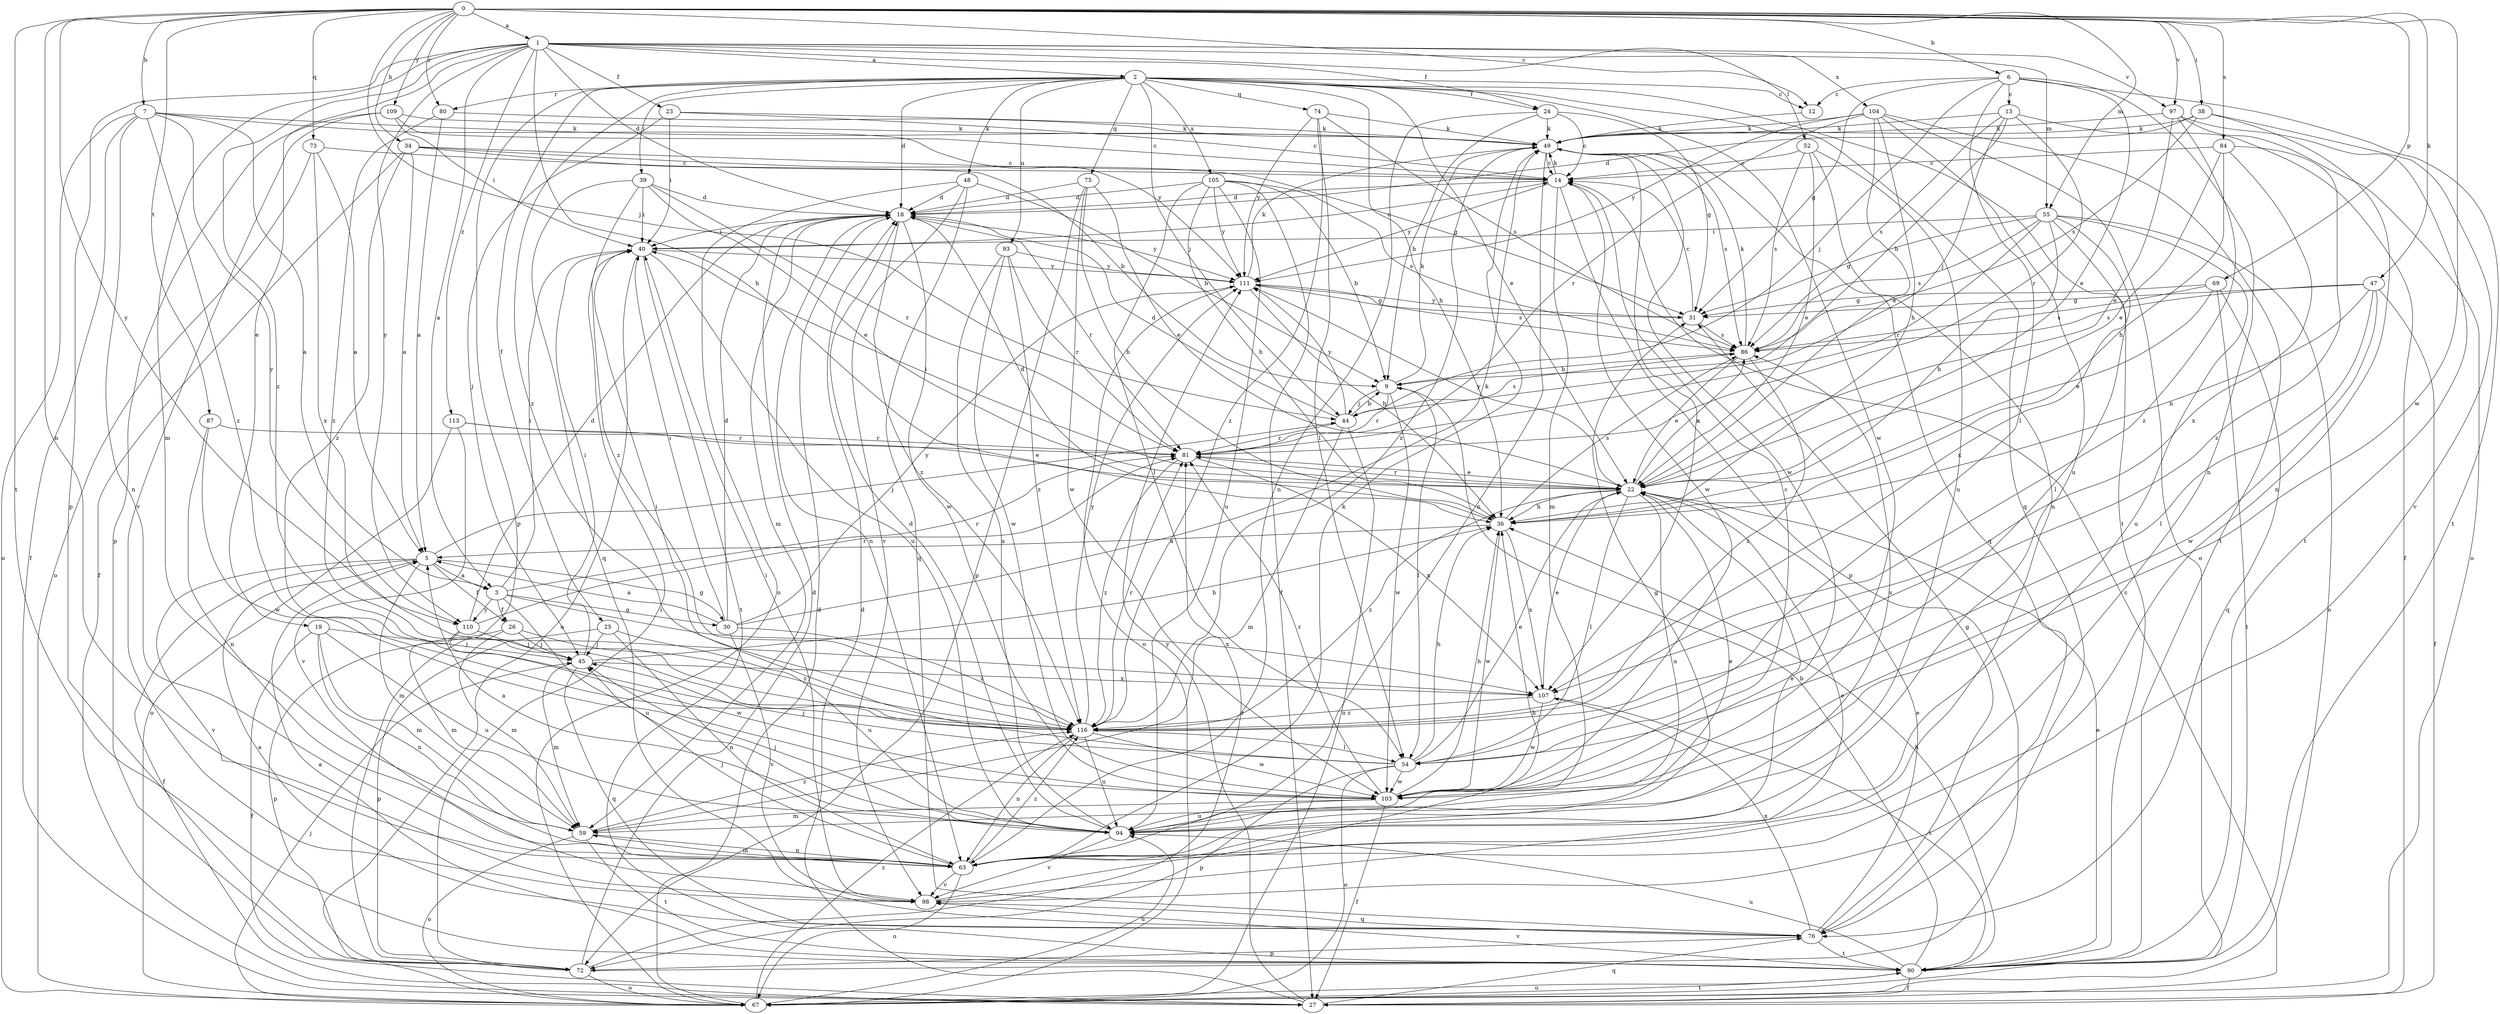 strict digraph  {
0;
1;
2;
3;
5;
6;
7;
9;
12;
13;
14;
18;
19;
22;
23;
24;
25;
26;
27;
30;
31;
34;
36;
38;
39;
40;
44;
45;
47;
48;
49;
52;
54;
55;
59;
63;
67;
69;
72;
73;
74;
75;
76;
80;
81;
84;
86;
87;
90;
93;
94;
97;
98;
103;
104;
105;
107;
109;
110;
111;
113;
116;
0 -> 1  [label=a];
0 -> 6  [label=b];
0 -> 7  [label=b];
0 -> 12  [label=c];
0 -> 34  [label=h];
0 -> 38  [label=i];
0 -> 44  [label=j];
0 -> 47  [label=k];
0 -> 55  [label=m];
0 -> 63  [label=n];
0 -> 69  [label=p];
0 -> 73  [label=q];
0 -> 80  [label=r];
0 -> 84  [label=s];
0 -> 87  [label=t];
0 -> 90  [label=t];
0 -> 97  [label=v];
0 -> 103  [label=w];
0 -> 109  [label=y];
0 -> 110  [label=y];
1 -> 2  [label=a];
1 -> 3  [label=a];
1 -> 18  [label=d];
1 -> 19  [label=e];
1 -> 23  [label=f];
1 -> 24  [label=f];
1 -> 36  [label=h];
1 -> 52  [label=l];
1 -> 55  [label=m];
1 -> 59  [label=m];
1 -> 72  [label=p];
1 -> 97  [label=v];
1 -> 104  [label=x];
1 -> 110  [label=y];
1 -> 113  [label=z];
1 -> 116  [label=z];
2 -> 12  [label=c];
2 -> 18  [label=d];
2 -> 22  [label=e];
2 -> 24  [label=f];
2 -> 25  [label=f];
2 -> 36  [label=h];
2 -> 39  [label=i];
2 -> 44  [label=j];
2 -> 48  [label=k];
2 -> 72  [label=p];
2 -> 74  [label=q];
2 -> 75  [label=q];
2 -> 76  [label=q];
2 -> 80  [label=r];
2 -> 90  [label=t];
2 -> 93  [label=u];
2 -> 103  [label=w];
2 -> 105  [label=x];
2 -> 116  [label=z];
3 -> 26  [label=f];
3 -> 30  [label=g];
3 -> 40  [label=i];
3 -> 81  [label=r];
3 -> 94  [label=u];
3 -> 107  [label=x];
3 -> 110  [label=y];
5 -> 3  [label=a];
5 -> 26  [label=f];
5 -> 27  [label=f];
5 -> 30  [label=g];
5 -> 44  [label=j];
5 -> 59  [label=m];
5 -> 98  [label=v];
6 -> 12  [label=c];
6 -> 13  [label=c];
6 -> 22  [label=e];
6 -> 31  [label=g];
6 -> 44  [label=j];
6 -> 54  [label=l];
6 -> 63  [label=n];
6 -> 90  [label=t];
7 -> 3  [label=a];
7 -> 27  [label=f];
7 -> 49  [label=k];
7 -> 63  [label=n];
7 -> 67  [label=o];
7 -> 110  [label=y];
7 -> 111  [label=y];
7 -> 116  [label=z];
9 -> 44  [label=j];
9 -> 49  [label=k];
9 -> 54  [label=l];
9 -> 81  [label=r];
9 -> 103  [label=w];
12 -> 49  [label=k];
13 -> 9  [label=b];
13 -> 27  [label=f];
13 -> 44  [label=j];
13 -> 49  [label=k];
13 -> 81  [label=r];
13 -> 86  [label=s];
14 -> 18  [label=d];
14 -> 49  [label=k];
14 -> 59  [label=m];
14 -> 72  [label=p];
14 -> 103  [label=w];
14 -> 111  [label=y];
18 -> 40  [label=i];
18 -> 59  [label=m];
18 -> 63  [label=n];
18 -> 81  [label=r];
18 -> 103  [label=w];
18 -> 111  [label=y];
18 -> 116  [label=z];
19 -> 27  [label=f];
19 -> 45  [label=j];
19 -> 59  [label=m];
19 -> 63  [label=n];
19 -> 94  [label=u];
22 -> 36  [label=h];
22 -> 40  [label=i];
22 -> 54  [label=l];
22 -> 81  [label=r];
22 -> 86  [label=s];
22 -> 94  [label=u];
22 -> 111  [label=y];
22 -> 116  [label=z];
23 -> 14  [label=c];
23 -> 40  [label=i];
23 -> 45  [label=j];
23 -> 49  [label=k];
24 -> 9  [label=b];
24 -> 14  [label=c];
24 -> 31  [label=g];
24 -> 49  [label=k];
24 -> 63  [label=n];
25 -> 45  [label=j];
25 -> 63  [label=n];
25 -> 72  [label=p];
25 -> 94  [label=u];
26 -> 45  [label=j];
26 -> 59  [label=m];
26 -> 72  [label=p];
26 -> 116  [label=z];
27 -> 14  [label=c];
27 -> 18  [label=d];
27 -> 76  [label=q];
27 -> 111  [label=y];
30 -> 5  [label=a];
30 -> 18  [label=d];
30 -> 40  [label=i];
30 -> 49  [label=k];
30 -> 98  [label=v];
30 -> 111  [label=y];
30 -> 116  [label=z];
31 -> 14  [label=c];
31 -> 86  [label=s];
31 -> 111  [label=y];
34 -> 5  [label=a];
34 -> 9  [label=b];
34 -> 14  [label=c];
34 -> 27  [label=f];
34 -> 31  [label=g];
34 -> 116  [label=z];
36 -> 5  [label=a];
36 -> 18  [label=d];
36 -> 86  [label=s];
36 -> 103  [label=w];
36 -> 107  [label=x];
38 -> 18  [label=d];
38 -> 49  [label=k];
38 -> 63  [label=n];
38 -> 86  [label=s];
38 -> 98  [label=v];
39 -> 18  [label=d];
39 -> 22  [label=e];
39 -> 40  [label=i];
39 -> 76  [label=q];
39 -> 81  [label=r];
39 -> 116  [label=z];
40 -> 14  [label=c];
40 -> 67  [label=o];
40 -> 90  [label=t];
40 -> 94  [label=u];
40 -> 111  [label=y];
44 -> 9  [label=b];
44 -> 18  [label=d];
44 -> 59  [label=m];
44 -> 67  [label=o];
44 -> 81  [label=r];
44 -> 86  [label=s];
44 -> 111  [label=y];
45 -> 36  [label=h];
45 -> 40  [label=i];
45 -> 59  [label=m];
45 -> 76  [label=q];
45 -> 107  [label=x];
47 -> 27  [label=f];
47 -> 31  [label=g];
47 -> 36  [label=h];
47 -> 54  [label=l];
47 -> 86  [label=s];
47 -> 103  [label=w];
48 -> 9  [label=b];
48 -> 18  [label=d];
48 -> 67  [label=o];
48 -> 76  [label=q];
48 -> 98  [label=v];
49 -> 14  [label=c];
49 -> 63  [label=n];
49 -> 76  [label=q];
49 -> 86  [label=s];
49 -> 103  [label=w];
49 -> 107  [label=x];
49 -> 116  [label=z];
52 -> 14  [label=c];
52 -> 22  [label=e];
52 -> 63  [label=n];
52 -> 86  [label=s];
52 -> 94  [label=u];
54 -> 22  [label=e];
54 -> 36  [label=h];
54 -> 40  [label=i];
54 -> 45  [label=j];
54 -> 67  [label=o];
54 -> 72  [label=p];
54 -> 103  [label=w];
55 -> 31  [label=g];
55 -> 36  [label=h];
55 -> 40  [label=i];
55 -> 54  [label=l];
55 -> 67  [label=o];
55 -> 81  [label=r];
55 -> 86  [label=s];
55 -> 94  [label=u];
55 -> 107  [label=x];
59 -> 63  [label=n];
59 -> 67  [label=o];
59 -> 90  [label=t];
59 -> 116  [label=z];
63 -> 22  [label=e];
63 -> 31  [label=g];
63 -> 45  [label=j];
63 -> 49  [label=k];
63 -> 59  [label=m];
63 -> 67  [label=o];
63 -> 98  [label=v];
63 -> 116  [label=z];
67 -> 18  [label=d];
67 -> 45  [label=j];
67 -> 90  [label=t];
67 -> 94  [label=u];
67 -> 116  [label=z];
69 -> 22  [label=e];
69 -> 31  [label=g];
69 -> 76  [label=q];
69 -> 86  [label=s];
69 -> 90  [label=t];
72 -> 18  [label=d];
72 -> 40  [label=i];
72 -> 67  [label=o];
72 -> 81  [label=r];
73 -> 5  [label=a];
73 -> 14  [label=c];
73 -> 67  [label=o];
73 -> 107  [label=x];
74 -> 49  [label=k];
74 -> 54  [label=l];
74 -> 86  [label=s];
74 -> 111  [label=y];
74 -> 116  [label=z];
75 -> 18  [label=d];
75 -> 22  [label=e];
75 -> 36  [label=h];
75 -> 72  [label=p];
75 -> 103  [label=w];
76 -> 5  [label=a];
76 -> 22  [label=e];
76 -> 31  [label=g];
76 -> 72  [label=p];
76 -> 90  [label=t];
76 -> 107  [label=x];
80 -> 5  [label=a];
80 -> 49  [label=k];
80 -> 116  [label=z];
81 -> 22  [label=e];
81 -> 107  [label=x];
81 -> 116  [label=z];
84 -> 14  [label=c];
84 -> 22  [label=e];
84 -> 36  [label=h];
84 -> 107  [label=x];
84 -> 116  [label=z];
86 -> 9  [label=b];
86 -> 22  [label=e];
86 -> 49  [label=k];
86 -> 116  [label=z];
87 -> 63  [label=n];
87 -> 81  [label=r];
87 -> 103  [label=w];
90 -> 5  [label=a];
90 -> 9  [label=b];
90 -> 22  [label=e];
90 -> 27  [label=f];
90 -> 36  [label=h];
90 -> 67  [label=o];
90 -> 94  [label=u];
90 -> 98  [label=v];
93 -> 81  [label=r];
93 -> 94  [label=u];
93 -> 103  [label=w];
93 -> 111  [label=y];
93 -> 116  [label=z];
94 -> 5  [label=a];
94 -> 18  [label=d];
94 -> 22  [label=e];
94 -> 45  [label=j];
94 -> 86  [label=s];
94 -> 98  [label=v];
97 -> 22  [label=e];
97 -> 49  [label=k];
97 -> 67  [label=o];
97 -> 90  [label=t];
97 -> 116  [label=z];
98 -> 22  [label=e];
98 -> 36  [label=h];
98 -> 40  [label=i];
98 -> 76  [label=q];
103 -> 14  [label=c];
103 -> 27  [label=f];
103 -> 36  [label=h];
103 -> 59  [label=m];
103 -> 81  [label=r];
103 -> 94  [label=u];
104 -> 22  [label=e];
104 -> 36  [label=h];
104 -> 49  [label=k];
104 -> 67  [label=o];
104 -> 81  [label=r];
104 -> 90  [label=t];
104 -> 94  [label=u];
104 -> 111  [label=y];
105 -> 9  [label=b];
105 -> 18  [label=d];
105 -> 27  [label=f];
105 -> 36  [label=h];
105 -> 54  [label=l];
105 -> 86  [label=s];
105 -> 94  [label=u];
105 -> 111  [label=y];
107 -> 22  [label=e];
107 -> 90  [label=t];
107 -> 103  [label=w];
107 -> 116  [label=z];
109 -> 14  [label=c];
109 -> 40  [label=i];
109 -> 49  [label=k];
109 -> 72  [label=p];
109 -> 98  [label=v];
110 -> 18  [label=d];
110 -> 45  [label=j];
110 -> 59  [label=m];
110 -> 81  [label=r];
110 -> 103  [label=w];
111 -> 31  [label=g];
111 -> 36  [label=h];
111 -> 49  [label=k];
111 -> 67  [label=o];
111 -> 86  [label=s];
113 -> 22  [label=e];
113 -> 67  [label=o];
113 -> 81  [label=r];
113 -> 98  [label=v];
116 -> 54  [label=l];
116 -> 63  [label=n];
116 -> 81  [label=r];
116 -> 94  [label=u];
116 -> 103  [label=w];
116 -> 111  [label=y];
}
